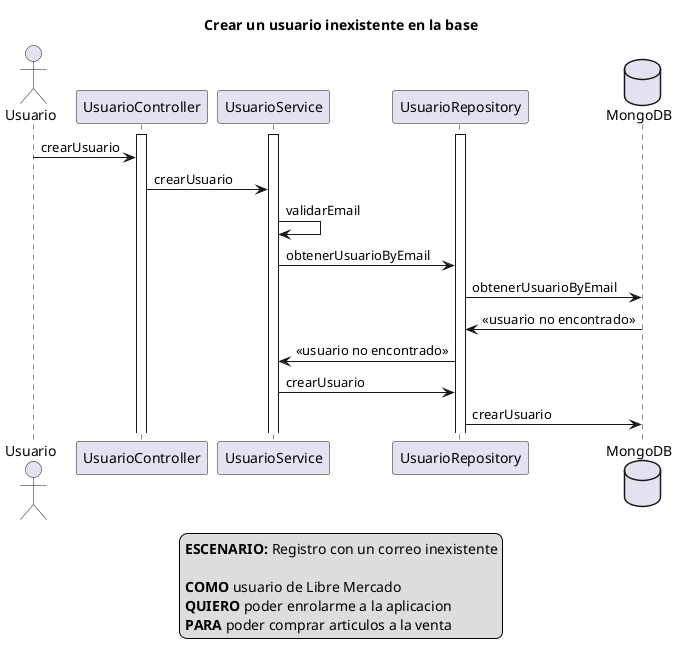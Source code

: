 @startuml
actor Usuario
activate UsuarioController
activate UsuarioService
activate UsuarioRepository
database MongoDB

title Crear un usuario inexistente en la base

Usuario -> UsuarioController: crearUsuario

UsuarioController -> UsuarioService: crearUsuario

UsuarioService -> UsuarioService: validarEmail

UsuarioService -> UsuarioRepository: obtenerUsuarioByEmail

UsuarioRepository -> MongoDB: obtenerUsuarioByEmail

MongoDB -> UsuarioRepository: <<usuario no encontrado>>

UsuarioRepository -> UsuarioService: <<usuario no encontrado>>

UsuarioService -> UsuarioRepository: crearUsuario

UsuarioRepository -> MongoDB: crearUsuario


legend
<b>ESCENARIO:</b> Registro con un correo inexistente

<b>COMO</b> usuario de Libre Mercado 
<b>QUIERO</b> poder enrolarme a la aplicacion
<b>PARA</b> poder comprar articulos a la venta
end legend

@enduml